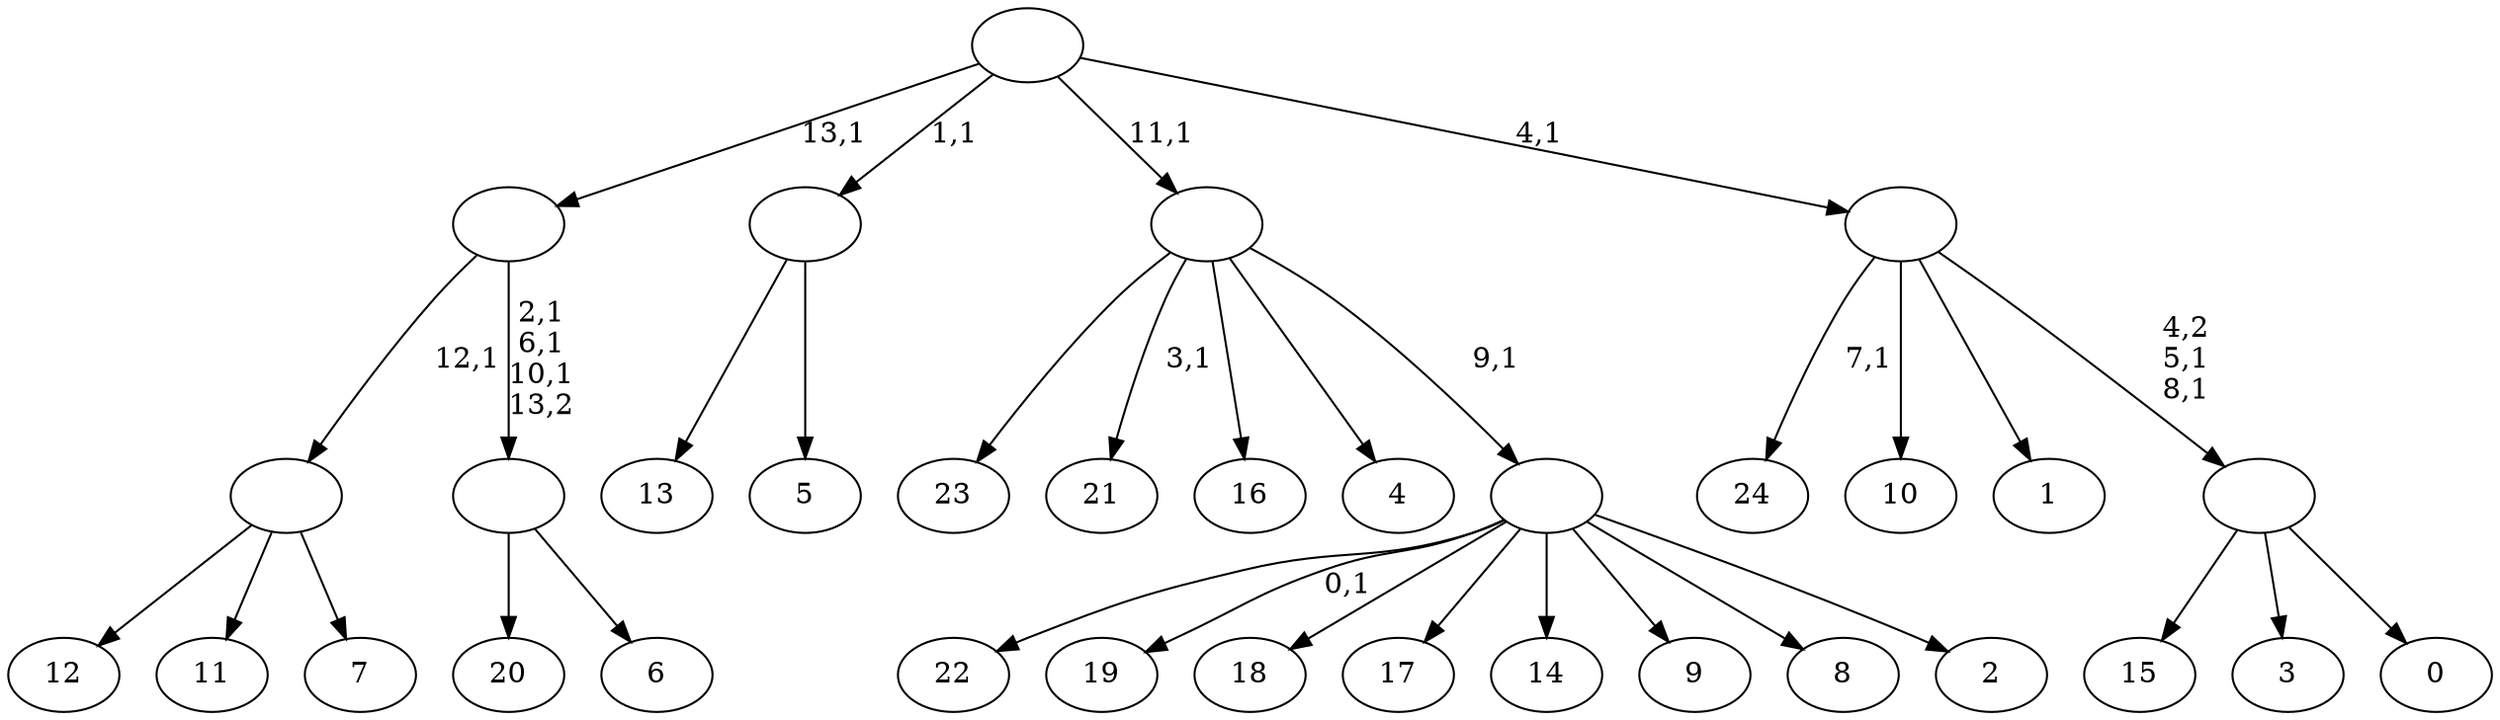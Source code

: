 digraph T {
	39 [label="24"]
	37 [label="23"]
	36 [label="22"]
	35 [label="21"]
	33 [label="20"]
	32 [label="19"]
	30 [label="18"]
	29 [label="17"]
	28 [label="16"]
	27 [label="15"]
	26 [label="14"]
	25 [label="13"]
	24 [label="12"]
	23 [label="11"]
	22 [label="10"]
	21 [label="9"]
	20 [label="8"]
	19 [label="7"]
	18 [label=""]
	17 [label="6"]
	16 [label=""]
	13 [label=""]
	12 [label="5"]
	11 [label=""]
	10 [label="4"]
	9 [label="3"]
	8 [label="2"]
	7 [label=""]
	6 [label=""]
	5 [label="1"]
	4 [label="0"]
	3 [label=""]
	1 [label=""]
	0 [label=""]
	18 -> 24 [label=""]
	18 -> 23 [label=""]
	18 -> 19 [label=""]
	16 -> 33 [label=""]
	16 -> 17 [label=""]
	13 -> 16 [label="2,1\n6,1\n10,1\n13,2"]
	13 -> 18 [label="12,1"]
	11 -> 25 [label=""]
	11 -> 12 [label=""]
	7 -> 32 [label="0,1"]
	7 -> 36 [label=""]
	7 -> 30 [label=""]
	7 -> 29 [label=""]
	7 -> 26 [label=""]
	7 -> 21 [label=""]
	7 -> 20 [label=""]
	7 -> 8 [label=""]
	6 -> 35 [label="3,1"]
	6 -> 37 [label=""]
	6 -> 28 [label=""]
	6 -> 10 [label=""]
	6 -> 7 [label="9,1"]
	3 -> 27 [label=""]
	3 -> 9 [label=""]
	3 -> 4 [label=""]
	1 -> 3 [label="4,2\n5,1\n8,1"]
	1 -> 39 [label="7,1"]
	1 -> 22 [label=""]
	1 -> 5 [label=""]
	0 -> 13 [label="13,1"]
	0 -> 11 [label="1,1"]
	0 -> 6 [label="11,1"]
	0 -> 1 [label="4,1"]
}
